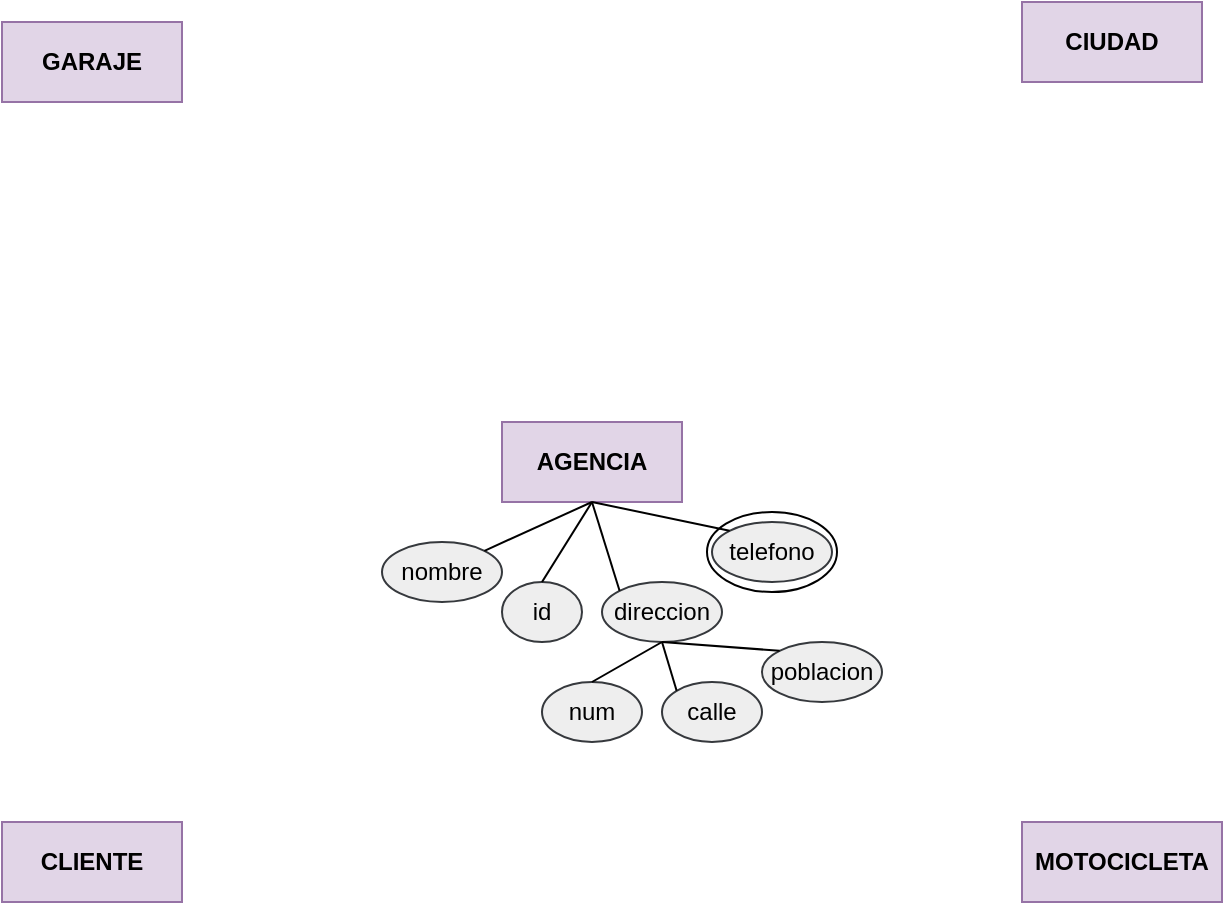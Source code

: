 <mxfile version="21.7.1" type="github">
  <diagram name="Página-1" id="6Qantz0VoZ0_T7V_tYev">
    <mxGraphModel dx="793" dy="455" grid="1" gridSize="10" guides="1" tooltips="1" connect="1" arrows="1" fold="1" page="1" pageScale="1" pageWidth="1920" pageHeight="1200" math="0" shadow="0">
      <root>
        <mxCell id="0" />
        <mxCell id="1" parent="0" />
        <mxCell id="ZFLPJwySdcqMTgecmooD-1" value="AGENCIA" style="rounded=0;whiteSpace=wrap;html=1;fillColor=#e1d5e7;strokeColor=#9673a6;fontStyle=1" vertex="1" parent="1">
          <mxGeometry x="990" y="530" width="90" height="40" as="geometry" />
        </mxCell>
        <mxCell id="ZFLPJwySdcqMTgecmooD-2" value="CLIENTE" style="rounded=0;whiteSpace=wrap;html=1;fillColor=#e1d5e7;strokeColor=#9673a6;fontStyle=1" vertex="1" parent="1">
          <mxGeometry x="740" y="730" width="90" height="40" as="geometry" />
        </mxCell>
        <mxCell id="ZFLPJwySdcqMTgecmooD-4" value="GARAJE" style="rounded=0;whiteSpace=wrap;html=1;fillColor=#e1d5e7;strokeColor=#9673a6;fontStyle=1" vertex="1" parent="1">
          <mxGeometry x="740" y="330" width="90" height="40" as="geometry" />
        </mxCell>
        <mxCell id="ZFLPJwySdcqMTgecmooD-5" value="CIUDAD" style="rounded=0;whiteSpace=wrap;html=1;fillColor=#e1d5e7;strokeColor=#9673a6;fontStyle=1" vertex="1" parent="1">
          <mxGeometry x="1250" y="320" width="90" height="40" as="geometry" />
        </mxCell>
        <mxCell id="ZFLPJwySdcqMTgecmooD-6" value="MOTOCICLETA" style="rounded=0;whiteSpace=wrap;html=1;fillColor=#e1d5e7;strokeColor=#9673a6;fontStyle=1" vertex="1" parent="1">
          <mxGeometry x="1250" y="730" width="100" height="40" as="geometry" />
        </mxCell>
        <mxCell id="ZFLPJwySdcqMTgecmooD-7" value="nombre" style="ellipse;whiteSpace=wrap;html=1;fillColor=#eeeeee;strokeColor=#36393d;" vertex="1" parent="1">
          <mxGeometry x="930" y="590" width="60" height="30" as="geometry" />
        </mxCell>
        <mxCell id="ZFLPJwySdcqMTgecmooD-8" value="id" style="ellipse;whiteSpace=wrap;html=1;fillColor=#eeeeee;strokeColor=#36393d;" vertex="1" parent="1">
          <mxGeometry x="990" y="610" width="40" height="30" as="geometry" />
        </mxCell>
        <mxCell id="ZFLPJwySdcqMTgecmooD-9" value="direccion" style="ellipse;whiteSpace=wrap;html=1;fillColor=#eeeeee;strokeColor=#36393d;" vertex="1" parent="1">
          <mxGeometry x="1040" y="610" width="60" height="30" as="geometry" />
        </mxCell>
        <mxCell id="ZFLPJwySdcqMTgecmooD-10" value="calle" style="ellipse;whiteSpace=wrap;html=1;fillColor=#eeeeee;strokeColor=#36393d;" vertex="1" parent="1">
          <mxGeometry x="1070" y="660" width="50" height="30" as="geometry" />
        </mxCell>
        <mxCell id="ZFLPJwySdcqMTgecmooD-11" value="num" style="ellipse;whiteSpace=wrap;html=1;fillColor=#eeeeee;strokeColor=#36393d;" vertex="1" parent="1">
          <mxGeometry x="1010" y="660" width="50" height="30" as="geometry" />
        </mxCell>
        <mxCell id="ZFLPJwySdcqMTgecmooD-13" value="telefono" style="ellipse;whiteSpace=wrap;html=1;fillColor=#eeeeee;strokeColor=#36393d;" vertex="1" parent="1">
          <mxGeometry x="1095" y="580" width="60" height="30" as="geometry" />
        </mxCell>
        <mxCell id="ZFLPJwySdcqMTgecmooD-14" value="poblacion" style="ellipse;whiteSpace=wrap;html=1;fillColor=#eeeeee;strokeColor=#36393d;" vertex="1" parent="1">
          <mxGeometry x="1120" y="640" width="60" height="30" as="geometry" />
        </mxCell>
        <mxCell id="ZFLPJwySdcqMTgecmooD-16" value="" style="endArrow=none;html=1;rounded=0;entryX=0.5;entryY=1;entryDx=0;entryDy=0;exitX=1;exitY=0;exitDx=0;exitDy=0;" edge="1" parent="1" source="ZFLPJwySdcqMTgecmooD-7" target="ZFLPJwySdcqMTgecmooD-1">
          <mxGeometry width="50" height="50" relative="1" as="geometry">
            <mxPoint x="950" y="530" as="sourcePoint" />
            <mxPoint x="1000" y="480" as="targetPoint" />
          </mxGeometry>
        </mxCell>
        <mxCell id="ZFLPJwySdcqMTgecmooD-17" value="" style="endArrow=none;html=1;rounded=0;entryX=0.5;entryY=1;entryDx=0;entryDy=0;exitX=0.5;exitY=0;exitDx=0;exitDy=0;" edge="1" parent="1" source="ZFLPJwySdcqMTgecmooD-8" target="ZFLPJwySdcqMTgecmooD-1">
          <mxGeometry width="50" height="50" relative="1" as="geometry">
            <mxPoint x="1000" y="620" as="sourcePoint" />
            <mxPoint x="1045" y="580" as="targetPoint" />
          </mxGeometry>
        </mxCell>
        <mxCell id="ZFLPJwySdcqMTgecmooD-18" value="" style="endArrow=none;html=1;rounded=0;entryX=0.5;entryY=1;entryDx=0;entryDy=0;exitX=0;exitY=0;exitDx=0;exitDy=0;" edge="1" parent="1" source="ZFLPJwySdcqMTgecmooD-9" target="ZFLPJwySdcqMTgecmooD-1">
          <mxGeometry width="50" height="50" relative="1" as="geometry">
            <mxPoint x="1060" y="640" as="sourcePoint" />
            <mxPoint x="1045" y="580" as="targetPoint" />
          </mxGeometry>
        </mxCell>
        <mxCell id="ZFLPJwySdcqMTgecmooD-19" value="" style="endArrow=none;html=1;rounded=0;entryX=0.5;entryY=1;entryDx=0;entryDy=0;exitX=0;exitY=0;exitDx=0;exitDy=0;" edge="1" parent="1" source="ZFLPJwySdcqMTgecmooD-13" target="ZFLPJwySdcqMTgecmooD-1">
          <mxGeometry width="50" height="50" relative="1" as="geometry">
            <mxPoint x="1109" y="614" as="sourcePoint" />
            <mxPoint x="1045" y="580" as="targetPoint" />
          </mxGeometry>
        </mxCell>
        <mxCell id="ZFLPJwySdcqMTgecmooD-20" value="" style="endArrow=none;html=1;rounded=0;entryX=0.5;entryY=1;entryDx=0;entryDy=0;exitX=0;exitY=0;exitDx=0;exitDy=0;" edge="1" parent="1" source="ZFLPJwySdcqMTgecmooD-10" target="ZFLPJwySdcqMTgecmooD-9">
          <mxGeometry width="50" height="50" relative="1" as="geometry">
            <mxPoint x="1059" y="624" as="sourcePoint" />
            <mxPoint x="1045" y="580" as="targetPoint" />
          </mxGeometry>
        </mxCell>
        <mxCell id="ZFLPJwySdcqMTgecmooD-21" value="" style="endArrow=none;html=1;rounded=0;entryX=0.5;entryY=1;entryDx=0;entryDy=0;exitX=0.5;exitY=0;exitDx=0;exitDy=0;" edge="1" parent="1" source="ZFLPJwySdcqMTgecmooD-11" target="ZFLPJwySdcqMTgecmooD-9">
          <mxGeometry width="50" height="50" relative="1" as="geometry">
            <mxPoint x="1087" y="674" as="sourcePoint" />
            <mxPoint x="1080" y="650" as="targetPoint" />
          </mxGeometry>
        </mxCell>
        <mxCell id="ZFLPJwySdcqMTgecmooD-22" value="" style="endArrow=none;html=1;rounded=0;entryX=0.5;entryY=1;entryDx=0;entryDy=0;exitX=0;exitY=0;exitDx=0;exitDy=0;" edge="1" parent="1" source="ZFLPJwySdcqMTgecmooD-14" target="ZFLPJwySdcqMTgecmooD-9">
          <mxGeometry width="50" height="50" relative="1" as="geometry">
            <mxPoint x="1205" y="650" as="sourcePoint" />
            <mxPoint x="1080" y="650" as="targetPoint" />
          </mxGeometry>
        </mxCell>
        <mxCell id="ZFLPJwySdcqMTgecmooD-23" value="" style="ellipse;whiteSpace=wrap;html=1;fillColor=none;" vertex="1" parent="1">
          <mxGeometry x="1092.5" y="575" width="65" height="40" as="geometry" />
        </mxCell>
      </root>
    </mxGraphModel>
  </diagram>
</mxfile>
